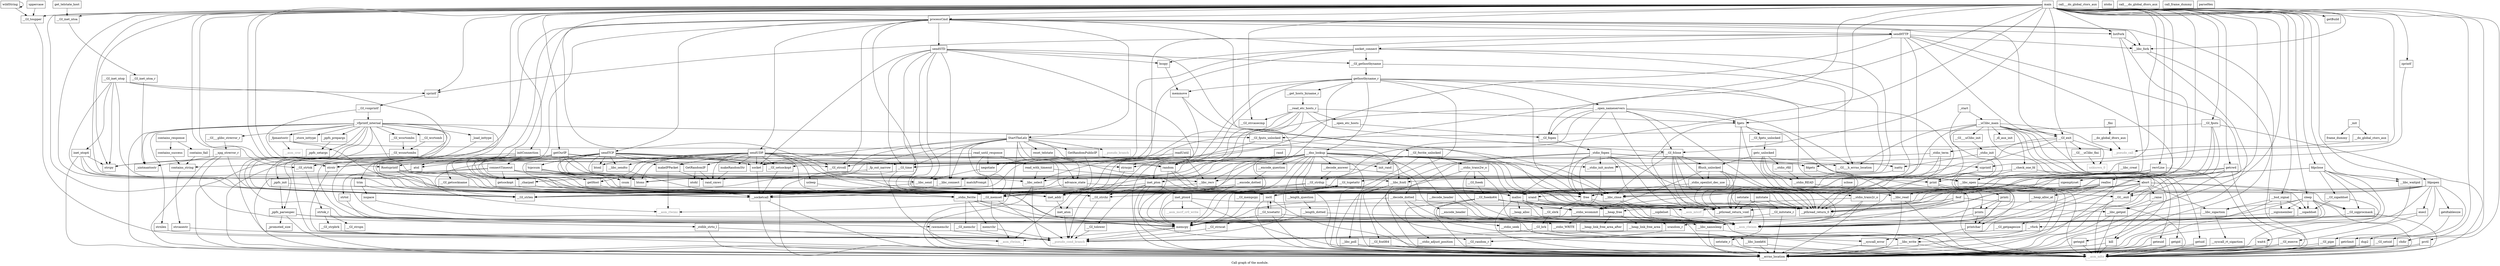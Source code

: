 digraph "Call graph of the module." {
  label="Call graph of the module.";
  node [shape=record];

  Node_contains_fail [label="{contains_fail}"];
  Node_dup2 [label="{dup2}"];
  Node_GetRandomPublicIP [label="{GetRandomPublicIP}"];
  Node___GI_vsnprintf [label="{__GI_vsnprintf}"];
  Node_contains_response [label="{contains_response}"];
  Node_sprintf [label="{sprintf}"];
  Node_GetRandomIP [label="{GetRandomIP}"];
  Node_csum [label="{csum}"];
  Node__stdio_init [label="{_stdio_init}"];
  Node_tcpcsum [label="{tcpcsum}"];
  Node_makeIPPacket [label="{makeIPPacket}"];
  Node___libc_fork [label="{__libc_fork}"];
  Node___libc_creat [label="{__libc_creat}"];
  Node___GI_tcsetattr [label="{__GI_tcsetattr}"];
  Node_sendTCP [label="{sendTCP}"];
  Node___GI_pipe [label="{__GI_pipe}"];
  Node___GI_fopen [label="{__GI_fopen}"];
  Node_processCmd [label="{processCmd}"];
  Node_prctl [label="{prctl}"];
  Node_initConnection [label="{initConnection}"];
  Node_contains_string [label="{contains_string}"];
  Node_connectTimeout [label="{connectTimeout}"];
  Node_sclose [label="{sclose}"];
  Node_socket_connect [label="{socket_connect}"];
  Node_getcwd [label="{getcwd}"];
  Node_StartTheLelz [label="{StartTheLelz}"];
  Node_sendSTD [label="{sendSTD}"];
  Node_getdtablesize [label="{getdtablesize}"];
  Node___GI_getpagesize [label="{__GI_getpagesize}"];
  Node_getOurIP [label="{getOurIP}"];
  Node___libc_read [label="{__libc_read}"];
  Node_getBuild [label="{getBuild}"];
  Node___libc_select [label="{__libc_select}"];
  Node_main [label="{main}"];
  Node___GI_setsid [label="{__GI_setsid}"];
  Node_ioctl [label="{ioctl}"];
  Node___GI_sigprocmask [label="{__GI_sigprocmask}"];
  Node___libc_getpid [label="{__libc_getpid}"];
  Node_listFork [label="{listFork}"];
  Node_sendHTTP [label="{sendHTTP}"];
  Node_negotiate [label="{negotiate}"];
  Node___vfork [label="{__vfork}"];
  Node_getrlimit [label="{getrlimit}"];
  Node_kill [label="{kill}"];
  Node_sendUDP [label="{sendUDP}"];
  Node___libc_open [label="{__libc_open}"];
  Node___GI_time [label="{__GI_time}"];
  Node___libc_fcntl [label="{__libc_fcntl}"];
  Node___libc_waitpid [label="{__libc_waitpid}"];
  Node___GI_fcntl64 [label="{__GI_fcntl64}"];
  Node___libc_write [label="{__libc_write}"];
  Node___GI__exit [label="{__GI__exit}"];
  Node_isspace [label="{isspace}"];
  Node_chdir [label="{chdir}"];
  Node___GI_toupper [label="{__GI_toupper}"];
  Node___libc_close [label="{__libc_close}"];
  Node_matchPrompt [label="{matchPrompt}"];
  Node_readUntil [label="{readUntil}"];
  Node___GI_fclose [label="{__GI_fclose}"];
  Node___stdio_init_mutex [label="{__stdio_init_mutex}"];
  Node__stdio_term [label="{_stdio_term}"];
  Node___stdio_wcommit [label="{__stdio_wcommit}"];
  Node__charpad [label="{_charpad}"];
  Node___GI_tcgetattr [label="{__GI_tcgetattr}"];
  Node__stdlib_strto_l [label="{_stdlib_strto_l}"];
  Node___GI_exit [label="{__GI_exit}"];
  Node_execl [label="{execl}"];
  Node_sleep [label="{sleep}"];
  Node_usleep [label="{usleep}"];
  Node___GI___uClibc_fini [label="{__GI___uClibc_fini}"];
  Node___pthread_return_0 [label="{__pthread_return_0}"];
  Node___pthread_return_void [label="{__pthread_return_void}"];
  Node___check_one_fd [label="{__check_one_fd}"];
  Node___GI___uClibc_init [label="{__GI___uClibc_init}"];
  Node___uClibc_main [label="{__uClibc_main}"];
  Node___syscall_error [label="{__syscall_error}"];
  Node___socketcall [label="{__socketcall}"];
  Node___GI_execve [label="{__GI_execve}"];
  Node_getegid [label="{getegid}"];
  Node_geteuid [label="{geteuid}"];
  Node_getgid [label="{getgid}"];
  Node_getuid [label="{getuid}"];
  Node___libc_nanosleep [label="{__libc_nanosleep}"];
  Node___GI_sbrk [label="{__GI_sbrk}"];
  Node_wait4 [label="{wait4}"];
  Node___GI___h_errno_location [label="{__GI___h_errno_location}"];
  Node___GI_wcrtomb [label="{__GI_wcrtomb}"];
  Node___GI_wcsrtombs [label="{__GI_wcsrtombs}"];
  Node___GI_wcsnrtombs [label="{__GI_wcsnrtombs}"];
  Node___stdio_WRITE [label="{__stdio_WRITE}"];
  Node___stdio_fwrite [label="{__stdio_fwrite}"];
  Node___stdio_trans2w_o [label="{__stdio_trans2w_o}"];
  Node__load_inttype [label="{_load_inttype}"];
  Node__store_inttype [label="{_store_inttype}"];
  Node__uintmaxtostr [label="{_uintmaxtostr}"];
  Node__fpmaxtostr [label="{_fpmaxtostr}"];
  Node_getc_unlocked [label="{getc_unlocked}"];
  Node_memmove [label="{memmove}"];
  Node___GI_memchr [label="{__GI_memchr}"];
  Node___GI_mempcpy [label="{__GI_mempcpy}"];
  Node_memrchr [label="{memrchr}"];
  Node_strtok_r [label="{strtok_r}"];
  Node___GI_strpbrk [label="{__GI_strpbrk}"];
  Node_inet_aton [label="{inet_aton}"];
  Node___dns_lookup [label="{__dns_lookup}"];
  Node___open_nameservers [label="{__open_nameservers}"];
  Node___get_hosts_byname_r [label="{__get_hosts_byname_r}"];
  Node___libc_sigaction [label="{__libc_sigaction}"];
  Node_abort [label="{abort}"];
  Node__dl_aux_init [label="{_dl_aux_init}"];
  Node___GI_brk [label="{__GI_brk}"];
  Node___syscall_rt_sigaction [label="{__syscall_rt_sigaction}"];
  Node___libc_poll [label="{__libc_poll}"];
  Node___GI_fseek [label="{__GI_fseek}"];
  Node___GI_fseeko64 [label="{__GI_fseeko64}"];
  Node___stdio_READ [label="{__stdio_READ}"];
  Node___stdio_adjust_position [label="{__stdio_adjust_position}"];
  Node___stdio_rfill [label="{__stdio_rfill}"];
  Node___stdio_trans2r_o [label="{__stdio_trans2r_o}"];
  Node___stdio_seek [label="{__stdio_seek}"];
  Node_rawmemchr [label="{rawmemchr}"];
  Node___GI_strncat [label="{__GI_strncat}"];
  Node___GI_strspn [label="{__GI_strspn}"];
  Node___GI_strdup [label="{__GI_strdup}"];
  Node_inet_pton4 [label="{inet_pton4}"];
  Node_inet_pton [label="{inet_pton}"];
  Node_inet_ntop4 [label="{inet_ntop4}"];
  Node___GI_inet_ntop [label="{__GI_inet_ntop}"];
  Node___encode_header [label="{__encode_header}"];
  Node___decode_header [label="{__decode_header}"];
  Node___encode_question [label="{__encode_question}"];
  Node___length_question [label="{__length_question}"];
  Node___decode_answer [label="{__decode_answer}"];
  Node___open_etc_hosts [label="{__open_etc_hosts}"];
  Node___read_etc_hosts_r [label="{__read_etc_hosts_r}"];
  Node___raise [label="{__raise}"];
  Node___libc_lseek64 [label="{__libc_lseek64}"];
  Node___GI_tolower [label="{__GI_tolower}"];
  Node___encode_dotted [label="{__encode_dotted}"];
  Node___decode_dotted [label="{__decode_dotted}"];
  Node___length_dotted [label="{__length_dotted}"];
  Node___do_global_ctors_aux [label="{__do_global_ctors_aux}"];
  Node_call___do_global_ctors_aux [label="{call___do_global_ctors_aux}"];
  Node__fini [label="{_fini}"];
  Node___asm_rlwinm [color="gray50", fontcolor="gray50", label="{__asm_rlwinm}"];
  Node___asm_rlwinm_ [color="gray50", fontcolor="gray50", label="{__asm_rlwinm_}"];
  Node___asm_rlwimi [color="gray50", fontcolor="gray50", label="{__asm_rlwimi}"];
  Node___asm_mfcr [color="gray50", fontcolor="gray50", label="{__asm_mfcr}"];
  Node___asm_mcrf_cr0_write [color="gray50", fontcolor="gray50", label="{__asm_mcrf_cr0_write}"];
  Node___asm_cror [color="gray50", fontcolor="gray50", label="{__asm_cror}"];
  Node_unknown_0 [color="gray50", fontcolor="gray50", label="{unknown_0}"];
  Node__fp_out_narrow [label="{_fp_out_narrow}"];
  Node__vfprintf_internal [label="{_vfprintf_internal}"];
  Node__ppfs_init [label="{_ppfs_init}"];
  Node__ppfs_prepargs [label="{_ppfs_prepargs}"];
  Node__ppfs_setargs [label="{_ppfs_setargs}"];
  Node__promoted_size [label="{_promoted_size}"];
  Node__ppfs_parsespec [label="{_ppfs_parsespec}"];
  Node_feof [label="{feof}"];
  Node_fgets [label="{fgets}"];
  Node___GI_fputs [label="{__GI_fputs}"];
  Node__stdio_openlist_dec_use [label="{_stdio_openlist_dec_use}"];
  Node_fflush_unlocked [label="{fflush_unlocked}"];
  Node___GI_fgets_unlocked [label="{__GI_fgets_unlocked}"];
  Node___GI_fputs_unlocked [label="{__GI_fputs_unlocked}"];
  Node___GI_fwrite_unlocked [label="{__GI_fwrite_unlocked}"];
  Node_memcpy [label="{memcpy}"];
  Node___GI_memset [label="{__GI_memset}"];
  Node___GI_strchr [label="{__GI_strchr}"];
  Node___GI_strcoll [label="{__GI_strcoll}"];
  Node_strcpy [label="{strcpy}"];
  Node___GI_strlen [label="{__GI_strlen}"];
  Node_strncpy [label="{strncpy}"];
  Node_strnlen [label="{strnlen}"];
  Node_strstr [label="{strstr}"];
  Node___GI___glibc_strerror_r [label="{__GI___glibc_strerror_r}"];
  Node___xpg_strerror_r [label="{__xpg_strerror_r}"];
  Node_bcopy [label="{bcopy}"];
  Node___GI_strcasecmp [label="{__GI_strcasecmp}"];
  Node_strcasestr [label="{strcasestr}"];
  Node___GI_strtok [label="{__GI_strtok}"];
  Node_isatty [label="{isatty}"];
  Node___asm_mtcrf [color="gray50", fontcolor="gray50", label="{__asm_mtcrf}"];
  Node_ntohl [label="{ntohl}"];
  Node_ntohs [label="{ntohs}"];
  Node_htonl [label="{htonl}"];
  Node_htons [label="{htons}"];
  Node___GI_inet_ntoa_r [label="{__GI_inet_ntoa_r}"];
  Node___GI_inet_ntoa [label="{__GI_inet_ntoa}"];
  Node_inet_addr [label="{inet_addr}"];
  Node___GI_gethostbyname [label="{__GI_gethostbyname}"];
  Node_gethostbyname_r [label="{gethostbyname_r}"];
  Node___libc_connect [label="{__libc_connect}"];
  Node___GI_getsockname [label="{__GI_getsockname}"];
  Node_getsockopt [label="{getsockopt}"];
  Node___libc_recv [label="{__libc_recv}"];
  Node___libc_send [label="{__libc_send}"];
  Node___libc_sendto [label="{__libc_sendto}"];
  Node___GI_setsockopt [label="{__GI_setsockopt}"];
  Node_socket [label="{socket}"];
  Node___GI_sigaddset [label="{__GI_sigaddset}"];
  Node_sigemptyset [label="{sigemptyset}"];
  Node___bsd_signal [label="{__bsd_signal}"];
  Node___sigismember [label="{__sigismember}"];
  Node___sigaddset [label="{__sigaddset}"];
  Node___sigdelset [label="{__sigdelset}"];
  Node_malloc [label="{malloc}"];
  Node_free [label="{free}"];
  Node_realloc [label="{realloc}"];
  Node___heap_alloc [label="{__heap_alloc}"];
  Node___heap_alloc_at [label="{__heap_alloc_at}"];
  Node___heap_link_free_area [label="{__heap_link_free_area}"];
  Node___heap_link_free_area_after [label="{__heap_link_free_area_after}"];
  Node___heap_free [label="{__heap_free}"];
  Node_rand [label="{rand}"];
  Node_random [label="{random}"];
  Node_setstate [label="{setstate}"];
  Node_initstate [label="{initstate}"];
  Node_srand [label="{srand}"];
  Node_setstate_r [label="{setstate_r}"];
  Node___GI_random_r [label="{__GI_random_r}"];
  Node_srandom_r [label="{srandom_r}"];
  Node___GI_initstate_r [label="{__GI_initstate_r}"];
  Node_atol [label="{atol}"];
  Node_strtol [label="{strtol}"];
  Node__stdio_fopen [label="{_stdio_fopen}"];
  Node___pseudo_call [color="gray50", fontcolor="gray50", label="{__pseudo_call}"];
  Node___pseudo_branch [color="gray50", fontcolor="gray50", label="{__pseudo_branch}"];
  Node___pseudo_cond_branch [color="gray50", fontcolor="gray50", label="{__pseudo_cond_branch}"];
  Node__init [label="{_init}"];
  Node___do_global_dtors_aux [label="{__do_global_dtors_aux}"];
  Node_call___do_global_dtors_aux [label="{call___do_global_dtors_aux}"];
  Node_frame_dummy [label="{frame_dummy}"];
  Node_call_frame_dummy [label="{call_frame_dummy}"];
  Node__start [label="{_start}"];
  Node_init_rand [label="{init_rand}"];
  Node_rand_cmwc [label="{rand_cmwc}"];
  Node_trim [label="{trim}"];
  Node_printchar [label="{printchar}"];
  Node_prints [label="{prints}"];
  Node_contains_success [label="{contains_success}"];
  Node_printi [label="{printi}"];
  Node_print [label="{print}"];
  Node_zprintf [label="{zprintf}"];
  Node___errno_location [label="{__errno_location}"];
  Node_szprintf [label="{szprintf}"];
  Node_Rootsprintf [label="{Rootsprintf}"];
  Node_fdpopen [label="{fdpopen}"];
  Node_fdpclose [label="{fdpclose}"];
  Node_fdgets [label="{fdgets}"];
  Node_parseHex [label="{parseHex}"];
  Node_wildString [label="{wildString}"];
  Node_getHost [label="{getHost}"];
  Node_uppercase [label="{uppercase}"];
  Node_makeRandomStr [label="{makeRandomStr}"];
  Node_recvLine [label="{recvLine}"];
  Node_get_telstate_host [label="{get_telstate_host}"];
  Node_read_until_response [label="{read_until_response}"];
  Node_read_with_timeout [label="{read_with_timeout}"];
  Node_advance_state [label="{advance_state}"];
  Node_reset_telstate [label="{reset_telstate}"];
  Node_contains_fail -> Node_contains_string;
  Node_dup2 -> Node___asm_mfcr;
  Node_dup2 -> Node___errno_location;
  Node_GetRandomPublicIP -> Node_inet_addr;
  Node_GetRandomPublicIP -> Node_random;
  Node_GetRandomPublicIP -> Node_szprintf;
  Node___GI_vsnprintf -> Node___stdio_init_mutex;
  Node___GI_vsnprintf -> Node__vfprintf_internal;
  Node_contains_response -> Node_contains_fail;
  Node_contains_response -> Node_contains_success;
  Node_sprintf -> Node___GI_vsnprintf;
  Node_GetRandomIP -> Node_ntohl;
  Node_GetRandomIP -> Node_rand_cmwc;
  Node__stdio_init -> Node_isatty;
  Node__stdio_init -> Node___errno_location;
  Node_tcpcsum -> Node_csum;
  Node_tcpcsum -> Node_htons;
  Node_tcpcsum -> Node_malloc;
  Node_tcpcsum -> Node_free;
  Node_makeIPPacket -> Node___asm_rlwimi;
  Node_makeIPPacket -> Node_rand_cmwc;
  Node___libc_fork -> Node___asm_mfcr;
  Node___libc_fork -> Node___errno_location;
  Node___libc_creat -> Node___libc_open;
  Node___GI_tcsetattr -> Node_ioctl;
  Node___GI_tcsetattr -> Node___asm_rlwinm;
  Node___GI_tcsetattr -> Node_memcpy;
  Node___GI_tcsetattr -> Node___errno_location;
  Node_sendTCP -> Node_GetRandomIP;
  Node_sendTCP -> Node_csum;
  Node_sendTCP -> Node_tcpcsum;
  Node_sendTCP -> Node_makeIPPacket;
  Node_sendTCP -> Node___GI_time;
  Node_sendTCP -> Node___asm_rlwimi;
  Node_sendTCP -> Node___GI_strcoll;
  Node_sendTCP -> Node___GI_strtok;
  Node_sendTCP -> Node_htonl;
  Node_sendTCP -> Node_htons;
  Node_sendTCP -> Node___libc_sendto;
  Node_sendTCP -> Node___GI_setsockopt;
  Node_sendTCP -> Node_socket;
  Node_sendTCP -> Node_rand_cmwc;
  Node_sendTCP -> Node_getHost;
  Node___GI_pipe -> Node___asm_mfcr;
  Node___GI_pipe -> Node___errno_location;
  Node___GI_fopen -> Node__stdio_fopen;
  Node_processCmd -> Node___libc_fork;
  Node_processCmd -> Node_sendTCP;
  Node_processCmd -> Node_StartTheLelz;
  Node_processCmd -> Node_sendSTD;
  Node_processCmd -> Node___libc_getpid;
  Node_processCmd -> Node_listFork;
  Node_processCmd -> Node_sendHTTP;
  Node_processCmd -> Node_kill;
  Node_processCmd -> Node_sendUDP;
  Node_processCmd -> Node___GI__exit;
  Node_processCmd -> Node___GI_exit;
  Node_processCmd -> Node___GI_strchr;
  Node_processCmd -> Node___GI_strcoll;
  Node_processCmd -> Node___GI_strtok;
  Node_processCmd -> Node_atol;
  Node_processCmd -> Node_Rootsprintf;
  Node_prctl -> Node___asm_mfcr;
  Node_prctl -> Node___errno_location;
  Node_initConnection -> Node_connectTimeout;
  Node_initConnection -> Node___libc_close;
  Node_initConnection -> Node___GI_memset;
  Node_initConnection -> Node___GI_strchr;
  Node_initConnection -> Node_strcpy;
  Node_initConnection -> Node_socket;
  Node_initConnection -> Node_atol;
  Node_contains_string -> Node_strcasestr;
  Node_connectTimeout -> Node___libc_select;
  Node_connectTimeout -> Node___libc_fcntl;
  Node_connectTimeout -> Node___asm_rlwinm;
  Node_connectTimeout -> Node_htons;
  Node_connectTimeout -> Node___libc_connect;
  Node_connectTimeout -> Node_getsockopt;
  Node_connectTimeout -> Node___errno_location;
  Node_connectTimeout -> Node_getHost;
  Node_sclose -> Node___libc_close;
  Node_socket_connect -> Node_bcopy;
  Node_socket_connect -> Node_htons;
  Node_socket_connect -> Node___GI_gethostbyname;
  Node_socket_connect -> Node___libc_connect;
  Node_socket_connect -> Node___GI_setsockopt;
  Node_socket_connect -> Node_socket;
  Node_getcwd -> Node___GI_getpagesize;
  Node_getcwd -> Node___asm_mfcr;
  Node_getcwd -> Node_malloc;
  Node_getcwd -> Node_free;
  Node_getcwd -> Node_realloc;
  Node_getcwd -> Node___errno_location;
  Node_StartTheLelz -> Node_GetRandomPublicIP;
  Node_StartTheLelz -> Node___GI_time;
  Node_StartTheLelz -> Node___libc_fcntl;
  Node_StartTheLelz -> Node___GI_memset;
  Node_StartTheLelz -> Node_htons;
  Node_StartTheLelz -> Node___libc_connect;
  Node_StartTheLelz -> Node_socket;
  Node_StartTheLelz -> Node_malloc;
  Node_StartTheLelz -> Node_srand;
  Node_StartTheLelz -> Node___pseudo_branch;
  Node_StartTheLelz -> Node_rand_cmwc;
  Node_StartTheLelz -> Node___errno_location;
  Node_StartTheLelz -> Node_advance_state;
  Node_StartTheLelz -> Node_reset_telstate;
  Node_sendSTD -> Node___GI_time;
  Node_sendSTD -> Node___GI__exit;
  Node_sendSTD -> Node___libc_close;
  Node_sendSTD -> Node_memcpy;
  Node_sendSTD -> Node_bcopy;
  Node_sendSTD -> Node___GI_gethostbyname;
  Node_sendSTD -> Node___libc_connect;
  Node_sendSTD -> Node___libc_send;
  Node_sendSTD -> Node_socket;
  Node_sendSTD -> Node_random;
  Node_getdtablesize -> Node_getrlimit;
  Node___GI_getpagesize -> Node___pseudo_cond_branch;
  Node_getOurIP -> Node_ioctl;
  Node_getOurIP -> Node___libc_open;
  Node_getOurIP -> Node___libc_close;
  Node_getOurIP -> Node___GI_memset;
  Node_getOurIP -> Node_strcpy;
  Node_getOurIP -> Node_strstr;
  Node_getOurIP -> Node_htons;
  Node_getOurIP -> Node_inet_addr;
  Node_getOurIP -> Node___libc_connect;
  Node_getOurIP -> Node___GI_getsockname;
  Node_getOurIP -> Node_socket;
  Node_getOurIP -> Node_fdgets;
  Node___libc_read -> Node___asm_mfcr;
  Node___libc_read -> Node___errno_location;
  Node___libc_select -> Node___asm_mfcr;
  Node___libc_select -> Node___errno_location;
  Node_main -> Node_sprintf;
  Node_main -> Node___libc_fork;
  Node_main -> Node___GI_fopen;
  Node_main -> Node_processCmd;
  Node_main -> Node_prctl;
  Node_main -> Node_initConnection;
  Node_main -> Node_getcwd;
  Node_main -> Node_getOurIP;
  Node_main -> Node_getBuild;
  Node_main -> Node___GI_setsid;
  Node_main -> Node___libc_getpid;
  Node_main -> Node_listFork;
  Node_main -> Node___GI_time;
  Node_main -> Node___libc_waitpid;
  Node_main -> Node_chdir;
  Node_main -> Node___GI_toupper;
  Node_main -> Node___GI_fclose;
  Node_main -> Node___GI_exit;
  Node_main -> Node_sleep;
  Node_main -> Node_feof;
  Node_main -> Node_fgets;
  Node_main -> Node___GI_fputs;
  Node_main -> Node___GI_memset;
  Node_main -> Node___GI_strcoll;
  Node_main -> Node_strcpy;
  Node_main -> Node___GI_strlen;
  Node_main -> Node_strncpy;
  Node_main -> Node_strstr;
  Node_main -> Node___GI_strcasecmp;
  Node_main -> Node___GI_strtok;
  Node_main -> Node___GI_inet_ntoa;
  Node_main -> Node___bsd_signal;
  Node_main -> Node_malloc;
  Node_main -> Node_free;
  Node_main -> Node_srand;
  Node_main -> Node_init_rand;
  Node_main -> Node_trim;
  Node_main -> Node_zprintf;
  Node_main -> Node_szprintf;
  Node_main -> Node_Rootsprintf;
  Node_main -> Node_fdpopen;
  Node_main -> Node_fdpclose;
  Node_main -> Node_fdgets;
  Node_main -> Node_recvLine;
  Node___GI_setsid -> Node___asm_mfcr;
  Node___GI_setsid -> Node___errno_location;
  Node_ioctl -> Node___GI_tcsetattr;
  Node_ioctl -> Node___GI_tcgetattr;
  Node_ioctl -> Node___asm_mfcr;
  Node_ioctl -> Node___errno_location;
  Node___GI_sigprocmask -> Node___asm_mfcr;
  Node___GI_sigprocmask -> Node___errno_location;
  Node___libc_getpid -> Node___asm_mfcr;
  Node___libc_getpid -> Node___errno_location;
  Node_listFork -> Node___libc_fork;
  Node_listFork -> Node_malloc;
  Node_listFork -> Node_free;
  Node_sendHTTP -> Node_sprintf;
  Node_sendHTTP -> Node___libc_fork;
  Node_sendHTTP -> Node_socket_connect;
  Node_sendHTTP -> Node___libc_read;
  Node_sendHTTP -> Node___GI_time;
  Node_sendHTTP -> Node___libc_write;
  Node_sendHTTP -> Node___libc_close;
  Node_sendHTTP -> Node___GI_exit;
  Node_sendHTTP -> Node___GI_strlen;
  Node_sendHTTP -> Node_random;
  Node_negotiate -> Node___libc_send;
  Node___vfork -> Node___syscall_error;
  Node___vfork -> Node___pseudo_cond_branch;
  Node_getrlimit -> Node___asm_mfcr;
  Node_getrlimit -> Node___errno_location;
  Node_kill -> Node___asm_mfcr;
  Node_kill -> Node___errno_location;
  Node_sendUDP -> Node_GetRandomIP;
  Node_sendUDP -> Node_csum;
  Node_sendUDP -> Node_makeIPPacket;
  Node_sendUDP -> Node___GI_time;
  Node_sendUDP -> Node_usleep;
  Node_sendUDP -> Node___GI_memset;
  Node_sendUDP -> Node_htonl;
  Node_sendUDP -> Node_htons;
  Node_sendUDP -> Node___libc_sendto;
  Node_sendUDP -> Node___GI_setsockopt;
  Node_sendUDP -> Node_socket;
  Node_sendUDP -> Node_malloc;
  Node_sendUDP -> Node_random;
  Node_sendUDP -> Node_srand;
  Node_sendUDP -> Node_init_rand;
  Node_sendUDP -> Node_rand_cmwc;
  Node_sendUDP -> Node_getHost;
  Node_sendUDP -> Node_makeRandomStr;
  Node___libc_open -> Node___asm_mfcr;
  Node___libc_open -> Node___errno_location;
  Node___GI_time -> Node___asm_mfcr;
  Node___GI_time -> Node___errno_location;
  Node___libc_fcntl -> Node___GI_fcntl64;
  Node___libc_fcntl -> Node___asm_mfcr;
  Node___libc_fcntl -> Node___errno_location;
  Node___libc_waitpid -> Node_wait4;
  Node___GI_fcntl64 -> Node___asm_mfcr;
  Node___GI_fcntl64 -> Node___errno_location;
  Node___libc_write -> Node___asm_mfcr;
  Node___libc_write -> Node___errno_location;
  Node___GI__exit -> Node___asm_mfcr;
  Node___GI__exit -> Node___errno_location;
  Node_isspace -> Node___asm_rlwinm;
  Node_chdir -> Node___asm_mfcr;
  Node_chdir -> Node___errno_location;
  Node___GI_toupper -> Node___pseudo_cond_branch;
  Node___libc_close -> Node___asm_mfcr;
  Node___libc_close -> Node___errno_location;
  Node_matchPrompt -> Node___GI_strlen;
  Node_readUntil -> Node___libc_select;
  Node_readUntil -> Node_negotiate;
  Node_readUntil -> Node_matchPrompt;
  Node_readUntil -> Node_strstr;
  Node_readUntil -> Node___libc_recv;
  Node___GI_fclose -> Node___libc_close;
  Node___GI_fclose -> Node___pthread_return_0;
  Node___GI_fclose -> Node___pthread_return_void;
  Node___GI_fclose -> Node___asm_rlwinm;
  Node___GI_fclose -> Node__stdio_openlist_dec_use;
  Node___GI_fclose -> Node_fflush_unlocked;
  Node___GI_fclose -> Node_free;
  Node___stdio_init_mutex -> Node_memcpy;
  Node__stdio_term -> Node___stdio_init_mutex;
  Node__stdio_term -> Node___stdio_wcommit;
  Node__stdio_term -> Node___pthread_return_0;
  Node___stdio_wcommit -> Node___stdio_WRITE;
  Node__charpad -> Node___stdio_fwrite;
  Node___GI_tcgetattr -> Node_ioctl;
  Node___GI_tcgetattr -> Node___GI_mempcpy;
  Node___GI_tcgetattr -> Node___GI_memset;
  Node__stdlib_strto_l -> Node___asm_rlwinm_;
  Node__stdlib_strto_l -> Node___errno_location;
  Node___GI_exit -> Node___GI__exit;
  Node___GI_exit -> Node__stdio_term;
  Node___GI_exit -> Node___GI___uClibc_fini;
  Node___GI_exit -> Node___pthread_return_0;
  Node___GI_exit -> Node___pthread_return_void;
  Node___GI_exit -> Node_unknown_0;
  Node_execl -> Node___GI_execve;
  Node_execl -> Node___asm_rlwinm;
  Node_sleep -> Node___GI_sigprocmask;
  Node_sleep -> Node___libc_nanosleep;
  Node_sleep -> Node___libc_sigaction;
  Node_sleep -> Node___asm_rlwinm;
  Node_sleep -> Node___asm_mfcr;
  Node_sleep -> Node___sigismember;
  Node_sleep -> Node___sigaddset;
  Node_sleep -> Node___errno_location;
  Node_usleep -> Node___libc_nanosleep;
  Node___GI___uClibc_fini -> Node_unknown_0;
  Node___check_one_fd -> Node___libc_open;
  Node___check_one_fd -> Node___libc_fcntl;
  Node___check_one_fd -> Node_abort;
  Node___GI___uClibc_init -> Node__stdio_init;
  Node___uClibc_main -> Node___GI_exit;
  Node___uClibc_main -> Node___check_one_fd;
  Node___uClibc_main -> Node___GI___uClibc_init;
  Node___uClibc_main -> Node_getegid;
  Node___uClibc_main -> Node_geteuid;
  Node___uClibc_main -> Node_getgid;
  Node___uClibc_main -> Node_getuid;
  Node___uClibc_main -> Node___GI___h_errno_location;
  Node___uClibc_main -> Node__dl_aux_init;
  Node___uClibc_main -> Node_memcpy;
  Node___uClibc_main -> Node___GI_memset;
  Node___uClibc_main -> Node___pseudo_call;
  Node___uClibc_main -> Node___errno_location;
  Node___syscall_error -> Node___errno_location;
  Node___socketcall -> Node___asm_mfcr;
  Node___socketcall -> Node___errno_location;
  Node___GI_execve -> Node___asm_mfcr;
  Node___GI_execve -> Node___errno_location;
  Node_getegid -> Node___asm_mfcr;
  Node_getegid -> Node___errno_location;
  Node_geteuid -> Node___asm_mfcr;
  Node_geteuid -> Node___errno_location;
  Node_getgid -> Node___asm_mfcr;
  Node_getgid -> Node___errno_location;
  Node_getuid -> Node___asm_mfcr;
  Node_getuid -> Node___errno_location;
  Node___libc_nanosleep -> Node___asm_mfcr;
  Node___libc_nanosleep -> Node___errno_location;
  Node___GI_sbrk -> Node___GI_brk;
  Node_wait4 -> Node___asm_mfcr;
  Node_wait4 -> Node___errno_location;
  Node___GI_wcrtomb -> Node___GI_wcsnrtombs;
  Node___GI_wcsrtombs -> Node___GI_wcsnrtombs;
  Node___GI_wcsnrtombs -> Node___errno_location;
  Node___stdio_WRITE -> Node___libc_write;
  Node___stdio_fwrite -> Node___stdio_wcommit;
  Node___stdio_fwrite -> Node___stdio_WRITE;
  Node___stdio_fwrite -> Node___GI_memchr;
  Node___stdio_fwrite -> Node_memrchr;
  Node___stdio_fwrite -> Node_memcpy;
  Node___stdio_trans2w_o -> Node___GI_fseek;
  Node___stdio_trans2w_o -> Node___asm_rlwinm;
  Node___stdio_trans2w_o -> Node___asm_mfcr;
  Node___stdio_trans2w_o -> Node___errno_location;
  Node__load_inttype -> Node___asm_rlwinm;
  Node__fpmaxtostr -> Node___asm_cror;
  Node__fpmaxtostr -> Node___GI_memset;
  Node__fpmaxtostr -> Node___pseudo_call;
  Node_getc_unlocked -> Node___stdio_READ;
  Node_getc_unlocked -> Node___stdio_rfill;
  Node_getc_unlocked -> Node___stdio_trans2r_o;
  Node_getc_unlocked -> Node___asm_rlwinm;
  Node_getc_unlocked -> Node_fflush_unlocked;
  Node_memmove -> Node___asm_rlwinm_;
  Node_memmove -> Node_memcpy;
  Node___GI_memchr -> Node___pseudo_cond_branch;
  Node___GI_mempcpy -> Node_memcpy;
  Node_memrchr -> Node___pseudo_cond_branch;
  Node_strtok_r -> Node___GI_strpbrk;
  Node_strtok_r -> Node_rawmemchr;
  Node_strtok_r -> Node___GI_strspn;
  Node___GI_strpbrk -> Node___pseudo_cond_branch;
  Node_inet_aton -> Node___pseudo_cond_branch;
  Node___dns_lookup -> Node___libc_close;
  Node___dns_lookup -> Node___pthread_return_0;
  Node___dns_lookup -> Node___pthread_return_void;
  Node___dns_lookup -> Node___GI___h_errno_location;
  Node___dns_lookup -> Node___libc_poll;
  Node___dns_lookup -> Node___GI_strncat;
  Node___dns_lookup -> Node_inet_pton;
  Node___dns_lookup -> Node___encode_header;
  Node___dns_lookup -> Node___decode_header;
  Node___dns_lookup -> Node___encode_question;
  Node___dns_lookup -> Node___length_question;
  Node___dns_lookup -> Node___decode_answer;
  Node___dns_lookup -> Node_memcpy;
  Node___dns_lookup -> Node___GI_memset;
  Node___dns_lookup -> Node___GI_strlen;
  Node___dns_lookup -> Node_strncpy;
  Node___dns_lookup -> Node_inet_addr;
  Node___dns_lookup -> Node___libc_connect;
  Node___dns_lookup -> Node___libc_recv;
  Node___dns_lookup -> Node___libc_send;
  Node___dns_lookup -> Node_socket;
  Node___dns_lookup -> Node_malloc;
  Node___dns_lookup -> Node_free;
  Node___dns_lookup -> Node___errno_location;
  Node___open_nameservers -> Node___GI_fopen;
  Node___open_nameservers -> Node___GI_fclose;
  Node___open_nameservers -> Node___pthread_return_0;
  Node___open_nameservers -> Node___pthread_return_void;
  Node___open_nameservers -> Node___GI___h_errno_location;
  Node___open_nameservers -> Node___GI_strdup;
  Node___open_nameservers -> Node_fgets;
  Node___open_nameservers -> Node___GI_strcoll;
  Node___open_nameservers -> Node_free;
  Node___get_hosts_byname_r -> Node___read_etc_hosts_r;
  Node___libc_sigaction -> Node___syscall_rt_sigaction;
  Node___libc_sigaction -> Node_memcpy;
  Node_abort -> Node___GI_sigprocmask;
  Node_abort -> Node___GI__exit;
  Node_abort -> Node___pthread_return_0;
  Node_abort -> Node___libc_sigaction;
  Node_abort -> Node___raise;
  Node_abort -> Node___GI_memset;
  Node_abort -> Node___sigaddset;
  Node_abort -> Node___pseudo_cond_branch;
  Node___GI_brk -> Node___syscall_error;
  Node___GI_brk -> Node___pseudo_cond_branch;
  Node___syscall_rt_sigaction -> Node___asm_mfcr;
  Node___syscall_rt_sigaction -> Node___errno_location;
  Node___libc_poll -> Node___asm_mfcr;
  Node___libc_poll -> Node___errno_location;
  Node___GI_fseek -> Node___GI_fseeko64;
  Node___GI_fseeko64 -> Node___stdio_wcommit;
  Node___GI_fseeko64 -> Node___pthread_return_0;
  Node___GI_fseeko64 -> Node___pthread_return_void;
  Node___GI_fseeko64 -> Node___stdio_adjust_position;
  Node___GI_fseeko64 -> Node___stdio_seek;
  Node___GI_fseeko64 -> Node___errno_location;
  Node___stdio_READ -> Node___libc_read;
  Node___stdio_adjust_position -> Node___errno_location;
  Node___stdio_rfill -> Node___stdio_READ;
  Node___stdio_trans2r_o -> Node___stdio_wcommit;
  Node___stdio_trans2r_o -> Node___asm_rlwinm;
  Node___stdio_trans2r_o -> Node___errno_location;
  Node___stdio_seek -> Node___libc_lseek64;
  Node_rawmemchr -> Node___pseudo_cond_branch;
  Node___GI_strncat -> Node___pseudo_cond_branch;
  Node___GI_strdup -> Node_memcpy;
  Node___GI_strdup -> Node___GI_strlen;
  Node___GI_strdup -> Node_malloc;
  Node_inet_pton4 -> Node___asm_mfcr;
  Node_inet_pton4 -> Node___asm_mcrf_cr0_write;
  Node_inet_pton4 -> Node_memcpy;
  Node_inet_pton4 -> Node___asm_mtcrf;
  Node_inet_pton -> Node_inet_pton4;
  Node_inet_pton -> Node___GI_tolower;
  Node_inet_pton -> Node_memcpy;
  Node_inet_pton -> Node___GI_memset;
  Node_inet_pton -> Node___GI_strchr;
  Node_inet_pton -> Node___errno_location;
  Node_inet_ntop4 -> Node___GI_memset;
  Node_inet_ntop4 -> Node_strcpy;
  Node_inet_ntop4 -> Node___GI_strlen;
  Node_inet_ntop4 -> Node___errno_location;
  Node___GI_inet_ntop -> Node_sprintf;
  Node___GI_inet_ntop -> Node_inet_ntop4;
  Node___GI_inet_ntop -> Node___GI_memset;
  Node___GI_inet_ntop -> Node_strcpy;
  Node___GI_inet_ntop -> Node___GI_strlen;
  Node___GI_inet_ntop -> Node___errno_location;
  Node___encode_header -> Node___asm_rlwinm;
  Node___decode_header -> Node___asm_rlwinm;
  Node___encode_question -> Node___encode_dotted;
  Node___length_question -> Node___length_dotted;
  Node___decode_answer -> Node___GI_strdup;
  Node___decode_answer -> Node___decode_dotted;
  Node___open_etc_hosts -> Node___GI_fopen;
  Node___read_etc_hosts_r -> Node___GI_fclose;
  Node___read_etc_hosts_r -> Node_inet_pton;
  Node___read_etc_hosts_r -> Node___open_etc_hosts;
  Node___read_etc_hosts_r -> Node_fgets;
  Node___read_etc_hosts_r -> Node___GI_strchr;
  Node___read_etc_hosts_r -> Node___GI_strcoll;
  Node___read_etc_hosts_r -> Node___GI_strcasecmp;
  Node___read_etc_hosts_r -> Node___errno_location;
  Node___raise -> Node___libc_getpid;
  Node___raise -> Node_kill;
  Node___libc_lseek64 -> Node___asm_mfcr;
  Node___libc_lseek64 -> Node___errno_location;
  Node___GI_tolower -> Node___pseudo_cond_branch;
  Node___encode_dotted -> Node_memcpy;
  Node___encode_dotted -> Node___GI_strchr;
  Node___encode_dotted -> Node___GI_strlen;
  Node___decode_dotted -> Node___asm_rlwinm;
  Node___decode_dotted -> Node___asm_mfcr;
  Node___decode_dotted -> Node_memcpy;
  Node___decode_dotted -> Node___asm_mtcrf;
  Node___length_dotted -> Node___asm_rlwinm;
  Node___length_dotted -> Node___pseudo_cond_branch;
  Node___do_global_ctors_aux -> Node___pseudo_call;
  Node__fini -> Node___do_global_dtors_aux;
  Node__fp_out_narrow -> Node__charpad;
  Node__fp_out_narrow -> Node___stdio_fwrite;
  Node__fp_out_narrow -> Node___GI_strlen;
  Node__vfprintf_internal -> Node__charpad;
  Node__vfprintf_internal -> Node___GI_wcrtomb;
  Node__vfprintf_internal -> Node___GI_wcsrtombs;
  Node__vfprintf_internal -> Node___stdio_fwrite;
  Node__vfprintf_internal -> Node__load_inttype;
  Node__vfprintf_internal -> Node__store_inttype;
  Node__vfprintf_internal -> Node__uintmaxtostr;
  Node__vfprintf_internal -> Node__fpmaxtostr;
  Node__vfprintf_internal -> Node___asm_rlwinm;
  Node__vfprintf_internal -> Node___asm_mfcr;
  Node__vfprintf_internal -> Node__ppfs_init;
  Node__vfprintf_internal -> Node__ppfs_prepargs;
  Node__vfprintf_internal -> Node__ppfs_setargs;
  Node__vfprintf_internal -> Node__ppfs_parsespec;
  Node__vfprintf_internal -> Node___GI_fputs_unlocked;
  Node__vfprintf_internal -> Node___GI_strlen;
  Node__vfprintf_internal -> Node_strnlen;
  Node__vfprintf_internal -> Node___GI___glibc_strerror_r;
  Node__vfprintf_internal -> Node___errno_location;
  Node__ppfs_init -> Node__ppfs_parsespec;
  Node__ppfs_init -> Node___GI_memset;
  Node__ppfs_prepargs -> Node__ppfs_setargs;
  Node__ppfs_setargs -> Node___asm_rlwinm;
  Node__ppfs_setargs -> Node___pseudo_cond_branch;
  Node__ppfs_parsespec -> Node___asm_rlwinm;
  Node__ppfs_parsespec -> Node___asm_mfcr;
  Node__ppfs_parsespec -> Node__promoted_size;
  Node__ppfs_parsespec -> Node_memcpy;
  Node_feof -> Node___pthread_return_0;
  Node_feof -> Node___pthread_return_void;
  Node_feof -> Node___asm_rlwinm;
  Node_feof -> Node___asm_mfcr;
  Node_feof -> Node___asm_mtcrf;
  Node_fgets -> Node___pthread_return_0;
  Node_fgets -> Node___pthread_return_void;
  Node_fgets -> Node___asm_mfcr;
  Node_fgets -> Node___GI_fgets_unlocked;
  Node_fgets -> Node___asm_mtcrf;
  Node___GI_fputs -> Node___pthread_return_0;
  Node___GI_fputs -> Node___pthread_return_void;
  Node___GI_fputs -> Node___asm_mfcr;
  Node___GI_fputs -> Node___GI_fputs_unlocked;
  Node___GI_fputs -> Node___asm_mtcrf;
  Node__stdio_openlist_dec_use -> Node___pthread_return_0;
  Node__stdio_openlist_dec_use -> Node___pthread_return_void;
  Node__stdio_openlist_dec_use -> Node_free;
  Node_fflush_unlocked -> Node___stdio_wcommit;
  Node_fflush_unlocked -> Node___pthread_return_0;
  Node_fflush_unlocked -> Node___pthread_return_void;
  Node_fflush_unlocked -> Node___asm_rlwinm;
  Node_fflush_unlocked -> Node__stdio_openlist_dec_use;
  Node___GI_fgets_unlocked -> Node_getc_unlocked;
  Node___GI_fputs_unlocked -> Node___GI_fwrite_unlocked;
  Node___GI_fputs_unlocked -> Node___GI_strlen;
  Node___GI_fwrite_unlocked -> Node___stdio_fwrite;
  Node___GI_fwrite_unlocked -> Node___stdio_trans2w_o;
  Node___GI_fwrite_unlocked -> Node___asm_rlwinm;
  Node___GI_fwrite_unlocked -> Node___errno_location;
  Node_memcpy -> Node___asm_rlwinm_;
  Node_memcpy -> Node___pseudo_cond_branch;
  Node___GI_memset -> Node___asm_rlwinm_;
  Node___GI_memset -> Node___asm_rlwimi;
  Node___GI_memset -> Node___pseudo_cond_branch;
  Node___GI_strchr -> Node___pseudo_cond_branch;
  Node_strncpy -> Node___pseudo_cond_branch;
  Node_strnlen -> Node___pseudo_cond_branch;
  Node_strstr -> Node___pseudo_cond_branch;
  Node___GI___glibc_strerror_r -> Node___xpg_strerror_r;
  Node___xpg_strerror_r -> Node__uintmaxtostr;
  Node___xpg_strerror_r -> Node_memcpy;
  Node___xpg_strerror_r -> Node___GI_strlen;
  Node___xpg_strerror_r -> Node___errno_location;
  Node_bcopy -> Node_memmove;
  Node_strcasestr -> Node___pseudo_cond_branch;
  Node___GI_strtok -> Node_strtok_r;
  Node_isatty -> Node___GI_tcgetattr;
  Node___GI_inet_ntoa_r -> Node__uintmaxtostr;
  Node___GI_inet_ntoa -> Node___GI_inet_ntoa_r;
  Node_inet_addr -> Node_inet_aton;
  Node___GI_gethostbyname -> Node___GI___h_errno_location;
  Node___GI_gethostbyname -> Node_gethostbyname_r;
  Node_gethostbyname_r -> Node___pthread_return_0;
  Node_gethostbyname_r -> Node___pthread_return_void;
  Node_gethostbyname_r -> Node_memmove;
  Node_gethostbyname_r -> Node_inet_aton;
  Node_gethostbyname_r -> Node___dns_lookup;
  Node_gethostbyname_r -> Node___open_nameservers;
  Node_gethostbyname_r -> Node___get_hosts_byname_r;
  Node_gethostbyname_r -> Node_memcpy;
  Node_gethostbyname_r -> Node_strncpy;
  Node_gethostbyname_r -> Node_free;
  Node_gethostbyname_r -> Node___errno_location;
  Node___libc_connect -> Node___socketcall;
  Node___GI_getsockname -> Node___socketcall;
  Node_getsockopt -> Node___socketcall;
  Node___libc_recv -> Node___socketcall;
  Node___libc_send -> Node___socketcall;
  Node___libc_sendto -> Node___socketcall;
  Node___GI_setsockopt -> Node___socketcall;
  Node_socket -> Node___socketcall;
  Node___GI_sigaddset -> Node___sigaddset;
  Node___GI_sigaddset -> Node___errno_location;
  Node_sigemptyset -> Node___GI_memset;
  Node___bsd_signal -> Node___libc_sigaction;
  Node___bsd_signal -> Node___sigismember;
  Node___bsd_signal -> Node___sigaddset;
  Node___bsd_signal -> Node___errno_location;
  Node___sigismember -> Node___asm_rlwinm;
  Node___sigaddset -> Node___asm_rlwinm;
  Node___sigdelset -> Node___asm_rlwinm;
  Node_malloc -> Node___pthread_return_0;
  Node_malloc -> Node___GI_sbrk;
  Node_malloc -> Node___asm_rlwinm;
  Node_malloc -> Node___heap_alloc;
  Node_malloc -> Node___heap_free;
  Node_malloc -> Node___errno_location;
  Node_free -> Node___pthread_return_0;
  Node_free -> Node___GI_sbrk;
  Node_free -> Node___heap_free;
  Node_realloc -> Node___pthread_return_0;
  Node_realloc -> Node___asm_rlwinm;
  Node_realloc -> Node_memcpy;
  Node_realloc -> Node_malloc;
  Node_realloc -> Node_free;
  Node_realloc -> Node___heap_alloc_at;
  Node_realloc -> Node___heap_free;
  Node___heap_alloc -> Node___asm_rlwinm;
  Node___heap_alloc_at -> Node___asm_rlwinm;
  Node___heap_link_free_area -> Node___pseudo_cond_branch;
  Node___heap_free -> Node___heap_link_free_area;
  Node___heap_free -> Node___heap_link_free_area_after;
  Node_rand -> Node_random;
  Node_random -> Node___pthread_return_0;
  Node_random -> Node___pthread_return_void;
  Node_random -> Node___GI_random_r;
  Node_setstate -> Node___pthread_return_0;
  Node_setstate -> Node___pthread_return_void;
  Node_setstate -> Node_setstate_r;
  Node_initstate -> Node___pthread_return_0;
  Node_initstate -> Node___pthread_return_void;
  Node_initstate -> Node___GI_initstate_r;
  Node_srand -> Node___pthread_return_0;
  Node_srand -> Node___pthread_return_void;
  Node_srand -> Node_srandom_r;
  Node_setstate_r -> Node___errno_location;
  Node_srandom_r -> Node___GI_random_r;
  Node___GI_initstate_r -> Node_srandom_r;
  Node___GI_initstate_r -> Node___errno_location;
  Node_atol -> Node_strtol;
  Node_strtol -> Node__stdlib_strto_l;
  Node__stdio_fopen -> Node___libc_open;
  Node__stdio_fopen -> Node___libc_fcntl;
  Node__stdio_fopen -> Node___stdio_init_mutex;
  Node__stdio_fopen -> Node___pthread_return_0;
  Node__stdio_fopen -> Node___pthread_return_void;
  Node__stdio_fopen -> Node___asm_rlwinm;
  Node__stdio_fopen -> Node_isatty;
  Node__stdio_fopen -> Node_malloc;
  Node__stdio_fopen -> Node_free;
  Node__stdio_fopen -> Node___errno_location;
  Node__init -> Node___do_global_ctors_aux;
  Node__init -> Node_frame_dummy;
  Node___do_global_dtors_aux -> Node___pseudo_call;
  Node__start -> Node___uClibc_main;
  Node__start -> Node___asm_rlwinm;
  Node_trim -> Node_isspace;
  Node_trim -> Node___GI_strlen;
  Node_printchar -> Node___libc_write;
  Node_prints -> Node___asm_rlwinm;
  Node_prints -> Node_printchar;
  Node_contains_success -> Node_contains_string;
  Node_printi -> Node___asm_rlwinm;
  Node_printi -> Node_printchar;
  Node_printi -> Node_prints;
  Node_print -> Node_printchar;
  Node_print -> Node_prints;
  Node_print -> Node_printi;
  Node_zprintf -> Node_print;
  Node_szprintf -> Node_print;
  Node_Rootsprintf -> Node___GI_memset;
  Node_Rootsprintf -> Node___GI_strlen;
  Node_Rootsprintf -> Node___libc_send;
  Node_Rootsprintf -> Node_malloc;
  Node_Rootsprintf -> Node_free;
  Node_Rootsprintf -> Node_print;
  Node_fdpopen -> Node_dup2;
  Node_fdpopen -> Node___GI_pipe;
  Node_fdpopen -> Node_getdtablesize;
  Node_fdpopen -> Node___vfork;
  Node_fdpopen -> Node___GI__exit;
  Node_fdpopen -> Node___libc_close;
  Node_fdpopen -> Node_execl;
  Node_fdpopen -> Node___GI_memset;
  Node_fdpopen -> Node_malloc;
  Node_fdpclose -> Node___GI_sigprocmask;
  Node_fdpclose -> Node___libc_waitpid;
  Node_fdpclose -> Node___libc_close;
  Node_fdpclose -> Node___asm_rlwinm;
  Node_fdpclose -> Node___GI_sigaddset;
  Node_fdpclose -> Node_sigemptyset;
  Node_fdpclose -> Node___errno_location;
  Node_fdgets -> Node___libc_read;
  Node_wildString -> Node___GI_toupper;
  Node_wildString -> Node_wildString;
  Node_getHost -> Node_inet_addr;
  Node_uppercase -> Node___GI_toupper;
  Node_makeRandomStr -> Node_rand_cmwc;
  Node_recvLine -> Node___libc_select;
  Node_recvLine -> Node___asm_rlwinm;
  Node_recvLine -> Node___asm_mfcr;
  Node_recvLine -> Node___GI_memset;
  Node_recvLine -> Node___libc_recv;
  Node_get_telstate_host -> Node___GI_inet_ntoa;
  Node_read_until_response -> Node_contains_string;
  Node_read_until_response -> Node_negotiate;
  Node_read_until_response -> Node___GI_memset;
  Node_read_until_response -> Node_read_with_timeout;
  Node_read_with_timeout -> Node___libc_select;
  Node_read_with_timeout -> Node___libc_recv;
  Node_advance_state -> Node___libc_close;
  Node_advance_state -> Node___GI_memset;
  Node_reset_telstate -> Node_advance_state;
}
